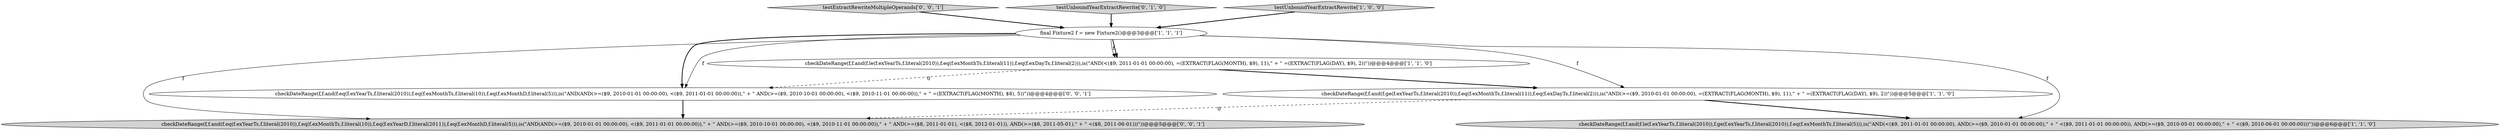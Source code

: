 digraph {
6 [style = filled, label = "checkDateRange(f,f.and(f.eq(f.exYearTs,f.literal(2010)),f.eq(f.exMonthTs,f.literal(10)),f.eq(f.exYearD,f.literal(2011)),f.eq(f.exMonthD,f.literal(5))),is(\"AND(AND(>=($9, 2010-01-01 00:00:00), <($9, 2011-01-01 00:00:00)),\" + \" AND(>=($9, 2010-10-01 00:00:00), <($9, 2010-11-01 00:00:00)),\" + \" AND(>=($8, 2011-01-01), <($8, 2012-01-01)), AND(>=($8, 2011-05-01),\" + \" <($8, 2011-06-01)))\"))@@@5@@@['0', '0', '1']", fillcolor = lightgray, shape = ellipse image = "AAA0AAABBB3BBB"];
8 [style = filled, label = "checkDateRange(f,f.and(f.eq(f.exYearTs,f.literal(2010)),f.eq(f.exMonthTs,f.literal(10)),f.eq(f.exMonthD,f.literal(5))),is(\"AND(AND(>=($9, 2010-01-01 00:00:00), <($9, 2011-01-01 00:00:00)),\" + \" AND(>=($9, 2010-10-01 00:00:00), <($9, 2010-11-01 00:00:00)),\" + \" =(EXTRACT(FLAG(MONTH), $8), 5))\"))@@@4@@@['0', '0', '1']", fillcolor = white, shape = ellipse image = "AAA0AAABBB3BBB"];
2 [style = filled, label = "checkDateRange(f,f.and(f.ge(f.exYearTs,f.literal(2010)),f.eq(f.exMonthTs,f.literal(11)),f.eq(f.exDayTs,f.literal(2))),is(\"AND(>=($9, 2010-01-01 00:00:00), =(EXTRACT(FLAG(MONTH), $9), 11),\" + \" =(EXTRACT(FLAG(DAY), $9), 2))\"))@@@5@@@['1', '1', '0']", fillcolor = white, shape = ellipse image = "AAA0AAABBB1BBB"];
7 [style = filled, label = "testExtractRewriteMultipleOperands['0', '0', '1']", fillcolor = lightgray, shape = diamond image = "AAA0AAABBB3BBB"];
5 [style = filled, label = "testUnboundYearExtractRewrite['0', '1', '0']", fillcolor = lightgray, shape = diamond image = "AAA0AAABBB2BBB"];
4 [style = filled, label = "final Fixture2 f = new Fixture2()@@@3@@@['1', '1', '1']", fillcolor = white, shape = ellipse image = "AAA0AAABBB1BBB"];
0 [style = filled, label = "testUnboundYearExtractRewrite['1', '0', '0']", fillcolor = lightgray, shape = diamond image = "AAA0AAABBB1BBB"];
3 [style = filled, label = "checkDateRange(f,f.and(f.le(f.exYearTs,f.literal(2010)),f.ge(f.exYearTs,f.literal(2010)),f.eq(f.exMonthTs,f.literal(5))),is(\"AND(<($9, 2011-01-01 00:00:00), AND(>=($9, 2010-01-01 00:00:00),\" + \" <($9, 2011-01-01 00:00:00)), AND(>=($9, 2010-05-01 00:00:00),\" + \" <($9, 2010-06-01 00:00:00)))\"))@@@6@@@['1', '1', '0']", fillcolor = lightgray, shape = ellipse image = "AAA0AAABBB1BBB"];
1 [style = filled, label = "checkDateRange(f,f.and(f.le(f.exYearTs,f.literal(2010)),f.eq(f.exMonthTs,f.literal(11)),f.eq(f.exDayTs,f.literal(2))),is(\"AND(<($9, 2011-01-01 00:00:00), =(EXTRACT(FLAG(MONTH), $9), 11),\" + \" =(EXTRACT(FLAG(DAY), $9), 2))\"))@@@4@@@['1', '1', '0']", fillcolor = white, shape = ellipse image = "AAA0AAABBB1BBB"];
4->8 [style = bold, label=""];
1->8 [style = dashed, label="0"];
4->1 [style = bold, label=""];
4->3 [style = solid, label="f"];
4->8 [style = solid, label="f"];
1->2 [style = bold, label=""];
4->6 [style = solid, label="f"];
4->1 [style = solid, label="f"];
8->6 [style = bold, label=""];
7->4 [style = bold, label=""];
0->4 [style = bold, label=""];
4->2 [style = solid, label="f"];
5->4 [style = bold, label=""];
2->3 [style = bold, label=""];
2->6 [style = dashed, label="0"];
}
